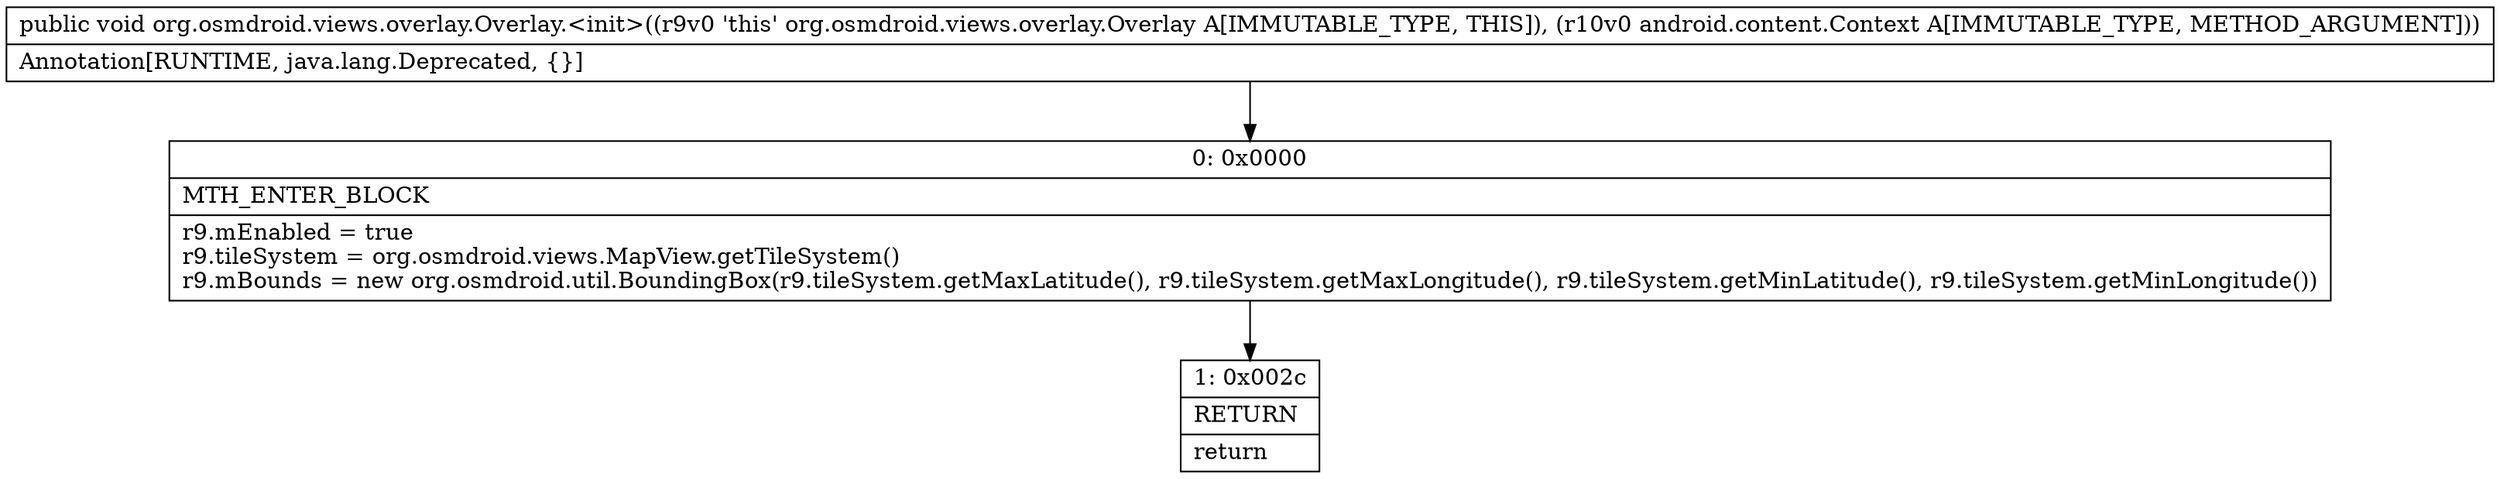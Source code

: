 digraph "CFG fororg.osmdroid.views.overlay.Overlay.\<init\>(Landroid\/content\/Context;)V" {
Node_0 [shape=record,label="{0\:\ 0x0000|MTH_ENTER_BLOCK\l|r9.mEnabled = true\lr9.tileSystem = org.osmdroid.views.MapView.getTileSystem()\lr9.mBounds = new org.osmdroid.util.BoundingBox(r9.tileSystem.getMaxLatitude(), r9.tileSystem.getMaxLongitude(), r9.tileSystem.getMinLatitude(), r9.tileSystem.getMinLongitude())\l}"];
Node_1 [shape=record,label="{1\:\ 0x002c|RETURN\l|return\l}"];
MethodNode[shape=record,label="{public void org.osmdroid.views.overlay.Overlay.\<init\>((r9v0 'this' org.osmdroid.views.overlay.Overlay A[IMMUTABLE_TYPE, THIS]), (r10v0 android.content.Context A[IMMUTABLE_TYPE, METHOD_ARGUMENT]))  | Annotation[RUNTIME, java.lang.Deprecated, \{\}]\l}"];
MethodNode -> Node_0;
Node_0 -> Node_1;
}

